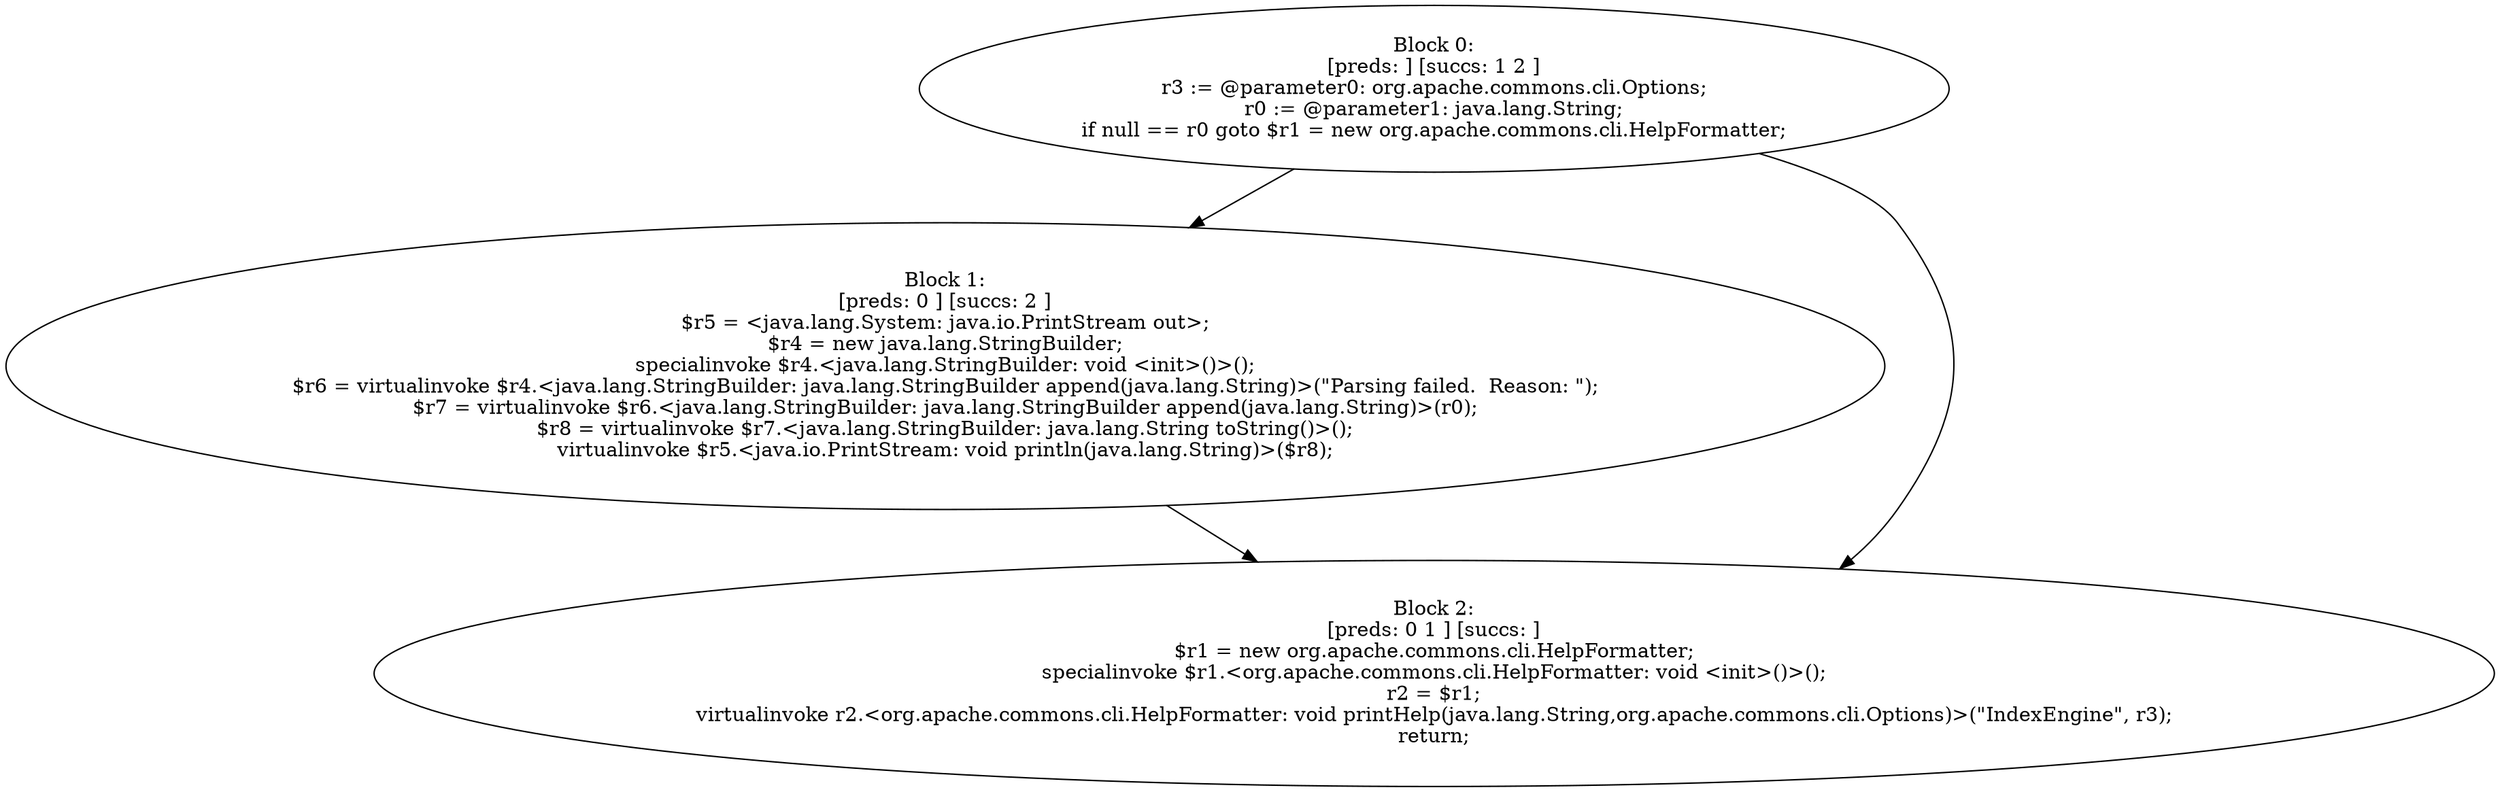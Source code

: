 digraph "unitGraph" {
    "Block 0:
[preds: ] [succs: 1 2 ]
r3 := @parameter0: org.apache.commons.cli.Options;
r0 := @parameter1: java.lang.String;
if null == r0 goto $r1 = new org.apache.commons.cli.HelpFormatter;
"
    "Block 1:
[preds: 0 ] [succs: 2 ]
$r5 = <java.lang.System: java.io.PrintStream out>;
$r4 = new java.lang.StringBuilder;
specialinvoke $r4.<java.lang.StringBuilder: void <init>()>();
$r6 = virtualinvoke $r4.<java.lang.StringBuilder: java.lang.StringBuilder append(java.lang.String)>(\"Parsing failed.  Reason: \");
$r7 = virtualinvoke $r6.<java.lang.StringBuilder: java.lang.StringBuilder append(java.lang.String)>(r0);
$r8 = virtualinvoke $r7.<java.lang.StringBuilder: java.lang.String toString()>();
virtualinvoke $r5.<java.io.PrintStream: void println(java.lang.String)>($r8);
"
    "Block 2:
[preds: 0 1 ] [succs: ]
$r1 = new org.apache.commons.cli.HelpFormatter;
specialinvoke $r1.<org.apache.commons.cli.HelpFormatter: void <init>()>();
r2 = $r1;
virtualinvoke r2.<org.apache.commons.cli.HelpFormatter: void printHelp(java.lang.String,org.apache.commons.cli.Options)>(\"IndexEngine\", r3);
return;
"
    "Block 0:
[preds: ] [succs: 1 2 ]
r3 := @parameter0: org.apache.commons.cli.Options;
r0 := @parameter1: java.lang.String;
if null == r0 goto $r1 = new org.apache.commons.cli.HelpFormatter;
"->"Block 1:
[preds: 0 ] [succs: 2 ]
$r5 = <java.lang.System: java.io.PrintStream out>;
$r4 = new java.lang.StringBuilder;
specialinvoke $r4.<java.lang.StringBuilder: void <init>()>();
$r6 = virtualinvoke $r4.<java.lang.StringBuilder: java.lang.StringBuilder append(java.lang.String)>(\"Parsing failed.  Reason: \");
$r7 = virtualinvoke $r6.<java.lang.StringBuilder: java.lang.StringBuilder append(java.lang.String)>(r0);
$r8 = virtualinvoke $r7.<java.lang.StringBuilder: java.lang.String toString()>();
virtualinvoke $r5.<java.io.PrintStream: void println(java.lang.String)>($r8);
";
    "Block 0:
[preds: ] [succs: 1 2 ]
r3 := @parameter0: org.apache.commons.cli.Options;
r0 := @parameter1: java.lang.String;
if null == r0 goto $r1 = new org.apache.commons.cli.HelpFormatter;
"->"Block 2:
[preds: 0 1 ] [succs: ]
$r1 = new org.apache.commons.cli.HelpFormatter;
specialinvoke $r1.<org.apache.commons.cli.HelpFormatter: void <init>()>();
r2 = $r1;
virtualinvoke r2.<org.apache.commons.cli.HelpFormatter: void printHelp(java.lang.String,org.apache.commons.cli.Options)>(\"IndexEngine\", r3);
return;
";
    "Block 1:
[preds: 0 ] [succs: 2 ]
$r5 = <java.lang.System: java.io.PrintStream out>;
$r4 = new java.lang.StringBuilder;
specialinvoke $r4.<java.lang.StringBuilder: void <init>()>();
$r6 = virtualinvoke $r4.<java.lang.StringBuilder: java.lang.StringBuilder append(java.lang.String)>(\"Parsing failed.  Reason: \");
$r7 = virtualinvoke $r6.<java.lang.StringBuilder: java.lang.StringBuilder append(java.lang.String)>(r0);
$r8 = virtualinvoke $r7.<java.lang.StringBuilder: java.lang.String toString()>();
virtualinvoke $r5.<java.io.PrintStream: void println(java.lang.String)>($r8);
"->"Block 2:
[preds: 0 1 ] [succs: ]
$r1 = new org.apache.commons.cli.HelpFormatter;
specialinvoke $r1.<org.apache.commons.cli.HelpFormatter: void <init>()>();
r2 = $r1;
virtualinvoke r2.<org.apache.commons.cli.HelpFormatter: void printHelp(java.lang.String,org.apache.commons.cli.Options)>(\"IndexEngine\", r3);
return;
";
}
